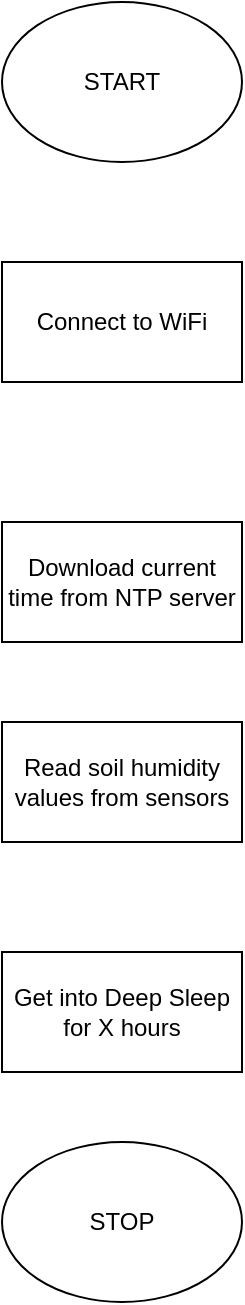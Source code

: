 <mxfile version="14.4.3" type="device"><diagram id="PcO2FRO8VxHNA4oTNnsg" name="Strona-1"><mxGraphModel dx="1422" dy="822" grid="1" gridSize="10" guides="1" tooltips="1" connect="1" arrows="1" fold="1" page="1" pageScale="1" pageWidth="250" pageHeight="50" math="0" shadow="0"><root><mxCell id="0"/><mxCell id="1" parent="0"/><mxCell id="OdSUzuMe55SZk_Oo5bWJ-1" value="START" style="ellipse;whiteSpace=wrap;html=1;" vertex="1" parent="1"><mxGeometry x="90" width="120" height="80" as="geometry"/></mxCell><mxCell id="OdSUzuMe55SZk_Oo5bWJ-2" value="STOP" style="ellipse;whiteSpace=wrap;html=1;" vertex="1" parent="1"><mxGeometry x="90" y="570" width="120" height="80" as="geometry"/></mxCell><mxCell id="OdSUzuMe55SZk_Oo5bWJ-3" value="Connect to WiFi" style="rounded=0;whiteSpace=wrap;html=1;" vertex="1" parent="1"><mxGeometry x="90" y="130" width="120" height="60" as="geometry"/></mxCell><mxCell id="OdSUzuMe55SZk_Oo5bWJ-4" value="Download current time from NTP server" style="rounded=0;whiteSpace=wrap;html=1;" vertex="1" parent="1"><mxGeometry x="90" y="260" width="120" height="60" as="geometry"/></mxCell><mxCell id="OdSUzuMe55SZk_Oo5bWJ-5" value="Get into Deep Sleep&lt;br&gt;for X hours" style="rounded=0;whiteSpace=wrap;html=1;" vertex="1" parent="1"><mxGeometry x="90" y="475" width="120" height="60" as="geometry"/></mxCell><mxCell id="OdSUzuMe55SZk_Oo5bWJ-6" value="Read soil humidity values from sensors" style="rounded=0;whiteSpace=wrap;html=1;" vertex="1" parent="1"><mxGeometry x="90" y="360" width="120" height="60" as="geometry"/></mxCell></root></mxGraphModel></diagram></mxfile>